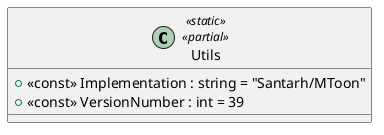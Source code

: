 @startuml
class Utils <<static>> <<partial>> {
    + <<const>> Implementation : string = "Santarh/MToon"
    + <<const>> VersionNumber : int = 39
}
@enduml
